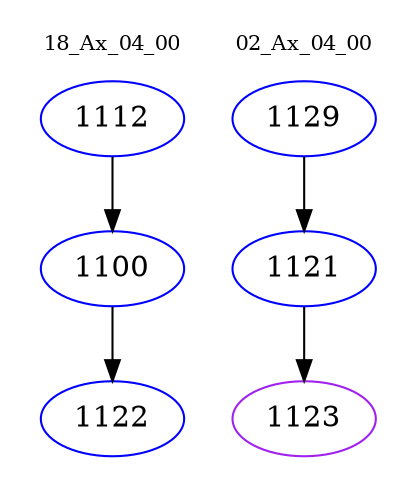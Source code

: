 digraph{
subgraph cluster_0 {
color = white
label = "18_Ax_04_00";
fontsize=10;
T0_1112 [label="1112", color="blue"]
T0_1112 -> T0_1100 [color="black"]
T0_1100 [label="1100", color="blue"]
T0_1100 -> T0_1122 [color="black"]
T0_1122 [label="1122", color="blue"]
}
subgraph cluster_1 {
color = white
label = "02_Ax_04_00";
fontsize=10;
T1_1129 [label="1129", color="blue"]
T1_1129 -> T1_1121 [color="black"]
T1_1121 [label="1121", color="blue"]
T1_1121 -> T1_1123 [color="black"]
T1_1123 [label="1123", color="purple"]
}
}
